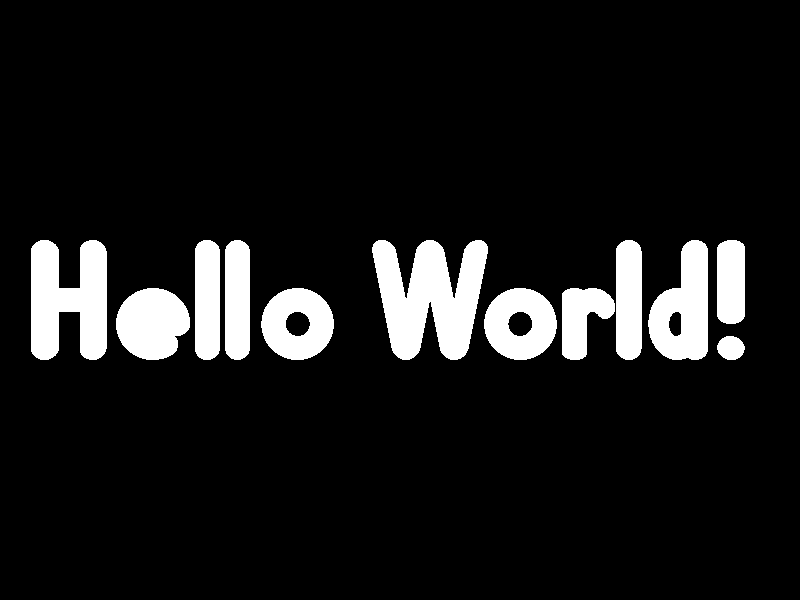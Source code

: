 // To run this "program", try something like:
// povray +A +AM2 +J +H800 +W1200 +D +P hello-world.pov

#include "shapes.inc"

camera {
  location <0, 0, -10>
  look_at <0, 0, 0>
}

light_source { <-10, 20, -10>, color rgb <1, 0, 0> }
light_source { <10, 20, -10>, color rgb <0, 0, 1> }

#declare Alice = union {
  sphere { <0, -0.8, 0>, 0.2 }
  cylinder { <0, -0.8, 0>, <0, 0.8, 0>, 0.2 }
  sphere { <0, 0.8, 0>, 0.2 }
};

#macro Bob(Start, Stop)
  union {
    intersection {
      torus { 0.4, 0.2 rotate <90, 0, 0> }
      #if (Stop - Start < 360)
        object { Wedge(Stop - Start) rotate 90*z rotate 90*y rotate Start*z }
      #end
    }
    sphere { <0.4, 0, 0>, 0.2 rotate <0, 0, Start> }
    sphere { <0.4, 0, 0>, 0.2 rotate <0, 0, Stop> }
    translate <0, -0.4, 0>
  }
#end

#declare Carol = -5.5;

union {
  union {
    object { Alice translate <-0.4, 0, 0> }
    object { Alice rotate <0, 0, 90> scale <0.4, 1, 1> }
    object { Alice translate <0.4, 0, 0> }
    translate <Carol, 0, 0>
  }

  union {
    object { Alice rotate <0, 0, 90> scale <0.5, 1, 1> translate <0, -0.4, 0> }
    object { Bob(0, 300) }
    translate <Carol + 1.4, 0, 0>
  }

  object { Alice translate <Carol + 2.3, 0, 0> }

  object { Alice translate <Carol + 2.8, 0, 0> }

  object { Bob(0, 360) translate <Carol + 3.8, 0, 0> }

  union {
    object { Alice matrix <1, 0, 0,  -0.2, 1, 0,  0, 0, 1,  -0.6, 0, 0> }
    object { Alice matrix <1, 0, 0,  0.2, 1, 0,  0, 0, 1,  -0.2, 0, 0> }
    object { Alice matrix <1, 0, 0,  -0.2, 1, 0,  0, 0, 1,  0.2, 0, 0> }
    object { Alice matrix <1, 0, 0,  0.2, 1, 0,  0, 0, 1,  0.6, 0, 0> }
    translate <Carol + 6, 0, 0>
  }

  object { Bob(0, 360) translate <Carol + 7.5, 0, 0> }

  union {
    object { Alice scale <1, 0.6, 1> translate <-0.3, -0.4, 0> }
    object { Bob(45, 180) scale <0.75, 1, 1> }
    translate <Carol + 8.7, 0, 0>
  }

  object { Alice translate <Carol + 9.3, 0, 0> }

  union {
    object { Bob(0, 360) scale <0.75, 1, 1> }
    object { Alice translate <0.3, 0, 0> }
    translate <Carol + 10.1, 0, 0>
  }

  union {
    object { Alice scale <1, 0.7, 1> translate <0, 0.3, 0> }
    object { Bob(270, 270) }
    translate <Carol + 11, 0, 0>
  }

  pigment { color rgb 1 }
}
